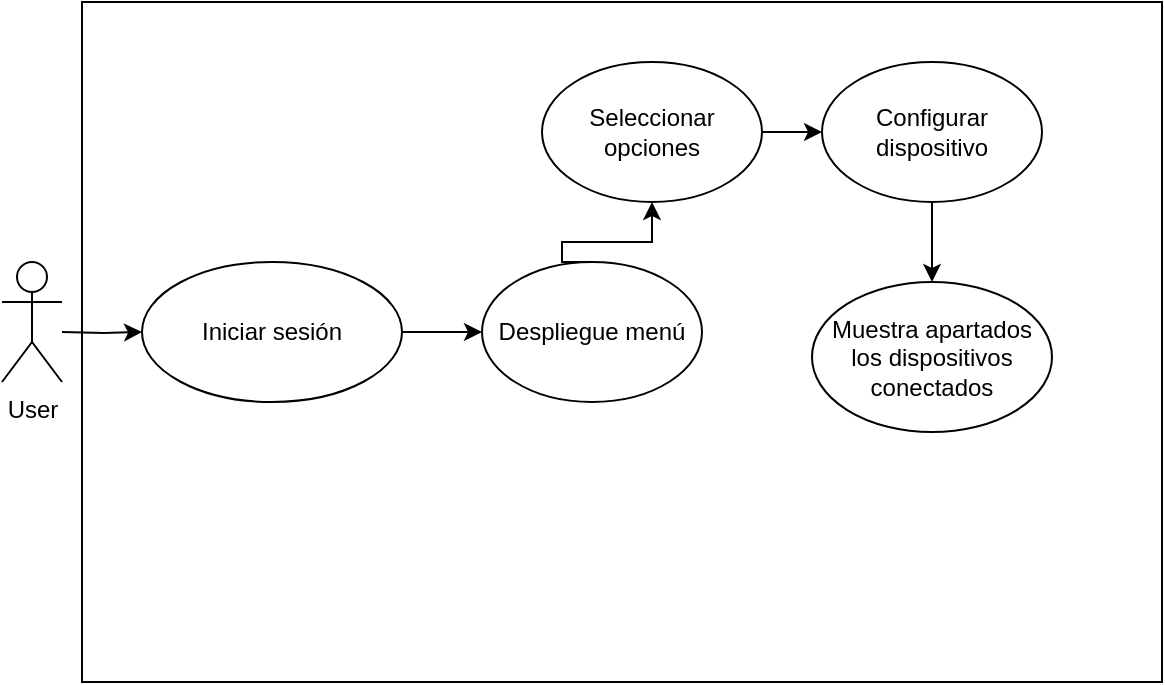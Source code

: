 <mxfile version="24.7.13">
  <diagram name="Página-1" id="UwOkTal69QSxHWnIOHK2">
    <mxGraphModel grid="1" page="1" gridSize="10" guides="1" tooltips="1" connect="1" arrows="1" fold="1" pageScale="1" pageWidth="827" pageHeight="1169" math="0" shadow="0">
      <root>
        <mxCell id="0" />
        <mxCell id="1" parent="0" />
        <mxCell id="-0k7r0ezDWQhgCvQ50mM-2" value="4)Recuperación de usuario y contraseña" style="text;whiteSpace=wrap;" vertex="1" parent="1">
          <mxGeometry x="279" y="240" width="250" height="40" as="geometry" />
        </mxCell>
        <mxCell id="-0k7r0ezDWQhgCvQ50mM-3" value="" style="rounded=0;whiteSpace=wrap;html=1;align=left;" vertex="1" parent="1">
          <mxGeometry x="140" y="140" width="540" height="340" as="geometry" />
        </mxCell>
        <mxCell id="-0k7r0ezDWQhgCvQ50mM-4" value="" style="edgeStyle=orthogonalEdgeStyle;rounded=0;orthogonalLoop=1;jettySize=auto;html=1;" edge="1" parent="1" target="-0k7r0ezDWQhgCvQ50mM-7">
          <mxGeometry relative="1" as="geometry">
            <mxPoint x="180" y="300" as="targetPoint" />
            <mxPoint x="130" y="305" as="sourcePoint" />
          </mxGeometry>
        </mxCell>
        <mxCell id="-0k7r0ezDWQhgCvQ50mM-5" value="User" style="shape=umlActor;verticalLabelPosition=bottom;verticalAlign=top;html=1;outlineConnect=0;" vertex="1" parent="1">
          <mxGeometry x="100" y="270" width="30" height="60" as="geometry" />
        </mxCell>
        <mxCell id="-0k7r0ezDWQhgCvQ50mM-6" value="" style="edgeStyle=orthogonalEdgeStyle;rounded=0;orthogonalLoop=1;jettySize=auto;html=1;" edge="1" parent="1" source="-0k7r0ezDWQhgCvQ50mM-7" target="-0k7r0ezDWQhgCvQ50mM-9">
          <mxGeometry relative="1" as="geometry" />
        </mxCell>
        <mxCell id="-0k7r0ezDWQhgCvQ50mM-7" value="Iniciar sesión" style="ellipse;whiteSpace=wrap;html=1;" vertex="1" parent="1">
          <mxGeometry x="170" y="270" width="130" height="70" as="geometry" />
        </mxCell>
        <mxCell id="-0k7r0ezDWQhgCvQ50mM-8" style="edgeStyle=orthogonalEdgeStyle;rounded=0;orthogonalLoop=1;jettySize=auto;html=1;exitX=0.5;exitY=0;exitDx=0;exitDy=0;entryX=0.5;entryY=1;entryDx=0;entryDy=0;" edge="1" parent="1" source="-0k7r0ezDWQhgCvQ50mM-9" target="-0k7r0ezDWQhgCvQ50mM-11">
          <mxGeometry relative="1" as="geometry">
            <Array as="points">
              <mxPoint x="380" y="270" />
              <mxPoint x="380" y="260" />
              <mxPoint x="425" y="260" />
            </Array>
          </mxGeometry>
        </mxCell>
        <mxCell id="-0k7r0ezDWQhgCvQ50mM-9" value="Despliegue menú" style="ellipse;whiteSpace=wrap;html=1;" vertex="1" parent="1">
          <mxGeometry x="340" y="270" width="110" height="70" as="geometry" />
        </mxCell>
        <mxCell id="-0k7r0ezDWQhgCvQ50mM-10" style="edgeStyle=orthogonalEdgeStyle;rounded=0;orthogonalLoop=1;jettySize=auto;html=1;" edge="1" parent="1" source="-0k7r0ezDWQhgCvQ50mM-11" target="-0k7r0ezDWQhgCvQ50mM-14">
          <mxGeometry relative="1" as="geometry" />
        </mxCell>
        <mxCell id="-0k7r0ezDWQhgCvQ50mM-11" value="Seleccionar opciones" style="ellipse;whiteSpace=wrap;html=1;" vertex="1" parent="1">
          <mxGeometry x="370" y="170" width="110" height="70" as="geometry" />
        </mxCell>
        <mxCell id="-0k7r0ezDWQhgCvQ50mM-12" value="Muestra apartados los dispositivos conectados" style="ellipse;whiteSpace=wrap;html=1;" vertex="1" parent="1">
          <mxGeometry x="505" y="280" width="120" height="75" as="geometry" />
        </mxCell>
        <mxCell id="-0k7r0ezDWQhgCvQ50mM-13" style="edgeStyle=orthogonalEdgeStyle;rounded=0;orthogonalLoop=1;jettySize=auto;html=1;entryX=0.5;entryY=0;entryDx=0;entryDy=0;" edge="1" parent="1" source="-0k7r0ezDWQhgCvQ50mM-14" target="-0k7r0ezDWQhgCvQ50mM-12">
          <mxGeometry relative="1" as="geometry" />
        </mxCell>
        <mxCell id="-0k7r0ezDWQhgCvQ50mM-14" value="Configurar dispositivo" style="ellipse;whiteSpace=wrap;html=1;" vertex="1" parent="1">
          <mxGeometry x="510" y="170" width="110" height="70" as="geometry" />
        </mxCell>
      </root>
    </mxGraphModel>
  </diagram>
</mxfile>
